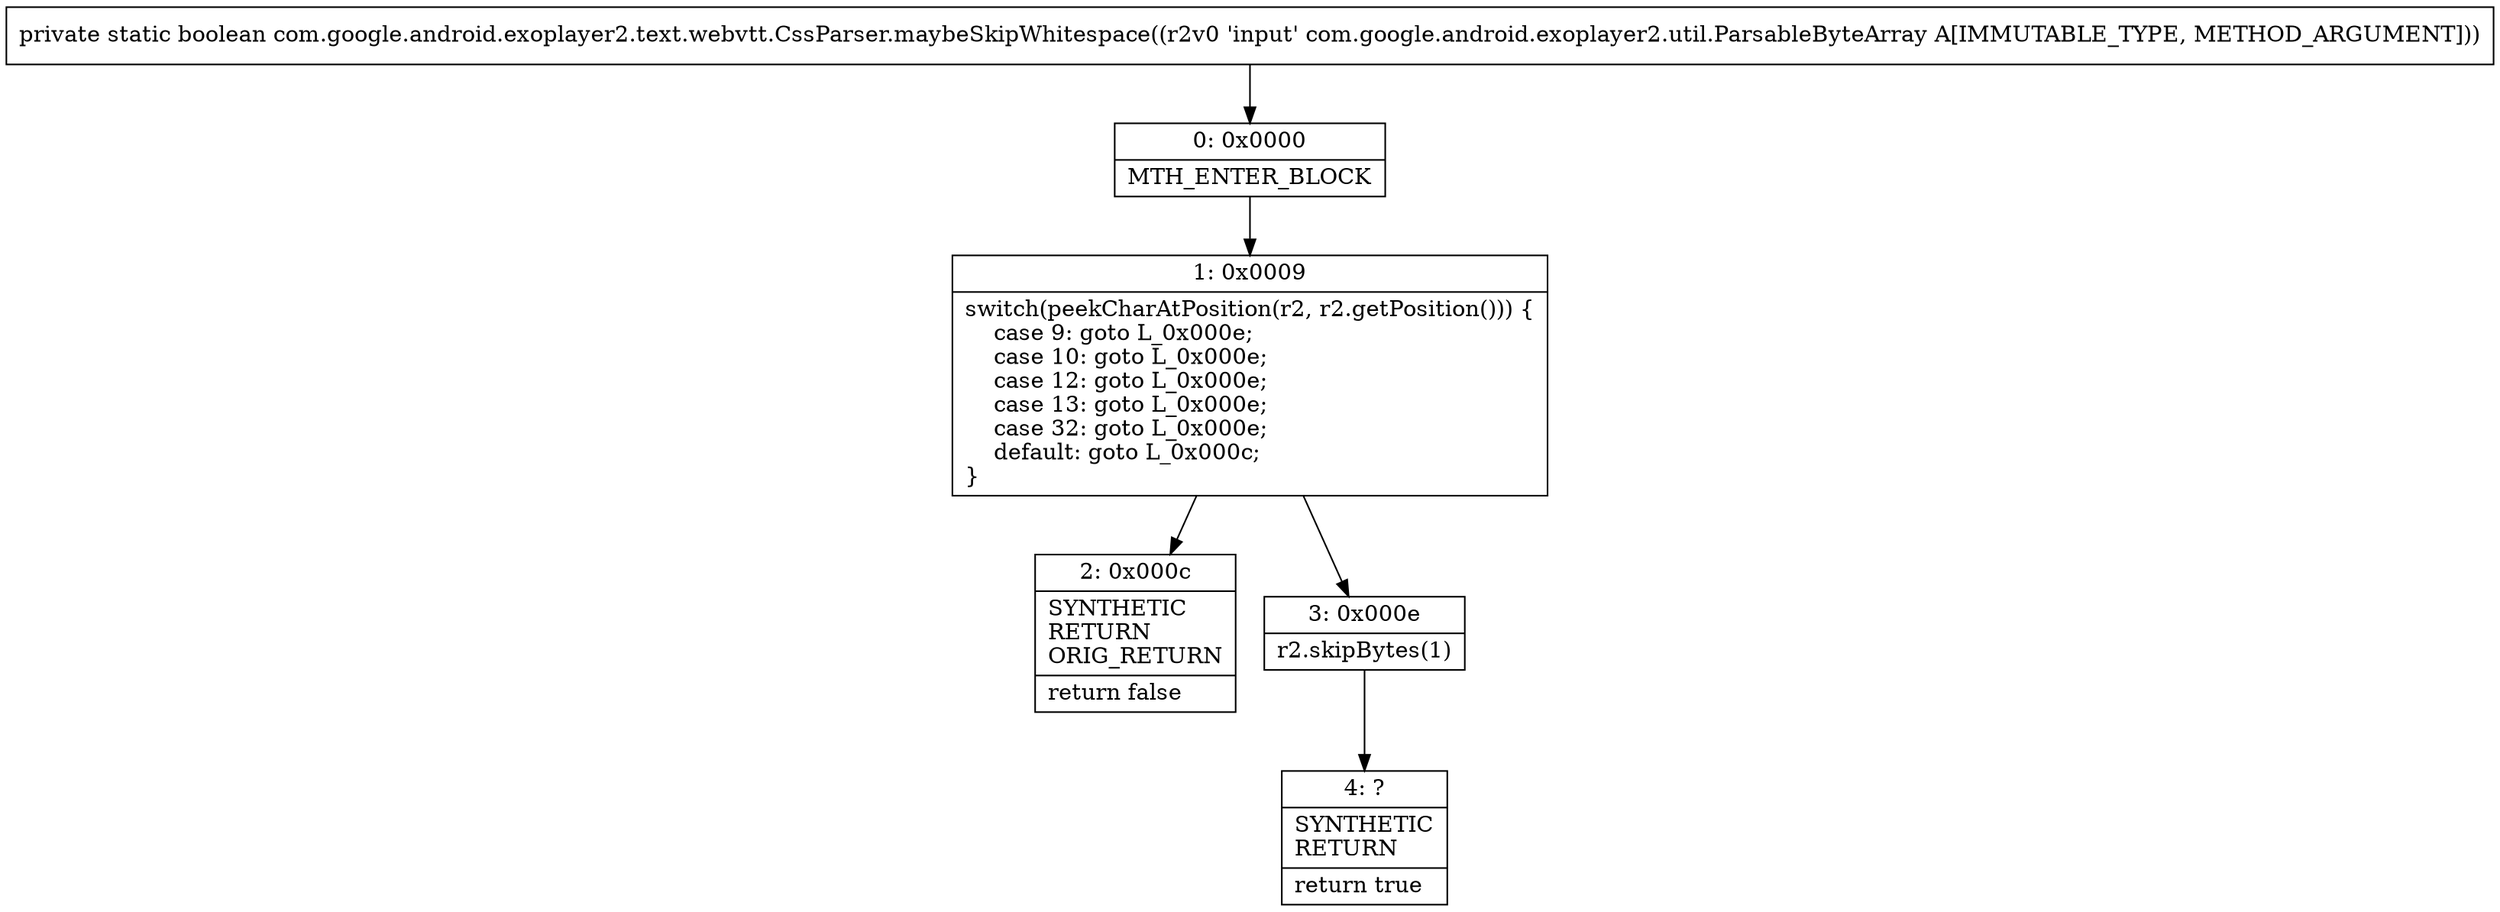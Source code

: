 digraph "CFG forcom.google.android.exoplayer2.text.webvtt.CssParser.maybeSkipWhitespace(Lcom\/google\/android\/exoplayer2\/util\/ParsableByteArray;)Z" {
Node_0 [shape=record,label="{0\:\ 0x0000|MTH_ENTER_BLOCK\l}"];
Node_1 [shape=record,label="{1\:\ 0x0009|switch(peekCharAtPosition(r2, r2.getPosition())) \{\l    case 9: goto L_0x000e;\l    case 10: goto L_0x000e;\l    case 12: goto L_0x000e;\l    case 13: goto L_0x000e;\l    case 32: goto L_0x000e;\l    default: goto L_0x000c;\l\}\l}"];
Node_2 [shape=record,label="{2\:\ 0x000c|SYNTHETIC\lRETURN\lORIG_RETURN\l|return false\l}"];
Node_3 [shape=record,label="{3\:\ 0x000e|r2.skipBytes(1)\l}"];
Node_4 [shape=record,label="{4\:\ ?|SYNTHETIC\lRETURN\l|return true\l}"];
MethodNode[shape=record,label="{private static boolean com.google.android.exoplayer2.text.webvtt.CssParser.maybeSkipWhitespace((r2v0 'input' com.google.android.exoplayer2.util.ParsableByteArray A[IMMUTABLE_TYPE, METHOD_ARGUMENT])) }"];
MethodNode -> Node_0;
Node_0 -> Node_1;
Node_1 -> Node_2;
Node_1 -> Node_3;
Node_3 -> Node_4;
}

